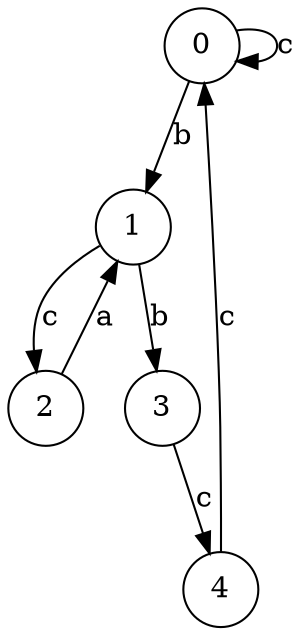 digraph G {
"n0"[label="0"shape=circle color="black"];
"n1"[label="1"shape=circle color="black"];
"n2"[label="2"shape=circle color="black"];
"n3"[label="3"shape=circle color="black"];
"n4"[label="4"shape=circle color="black"];
{"n0"}->{"n0"}[label = "c" color="black" arrowhead="normal"];
{"n0"}->{"n1"}[label = "b" color="black" arrowhead="normal"];
{"n1"}->{"n3"}[label = "b" color="black" arrowhead="normal"];
{"n1"}->{"n2"}[label = "c" color="black" arrowhead="normal"];
{"n2"}->{"n1"}[label = "a" color="black" arrowhead="normal"];
{"n3"}->{"n4"}[label = "c" color="black" arrowhead="normal"];
{"n4"}->{"n0"}[label = "c" color="black" arrowhead="normal"];
}
